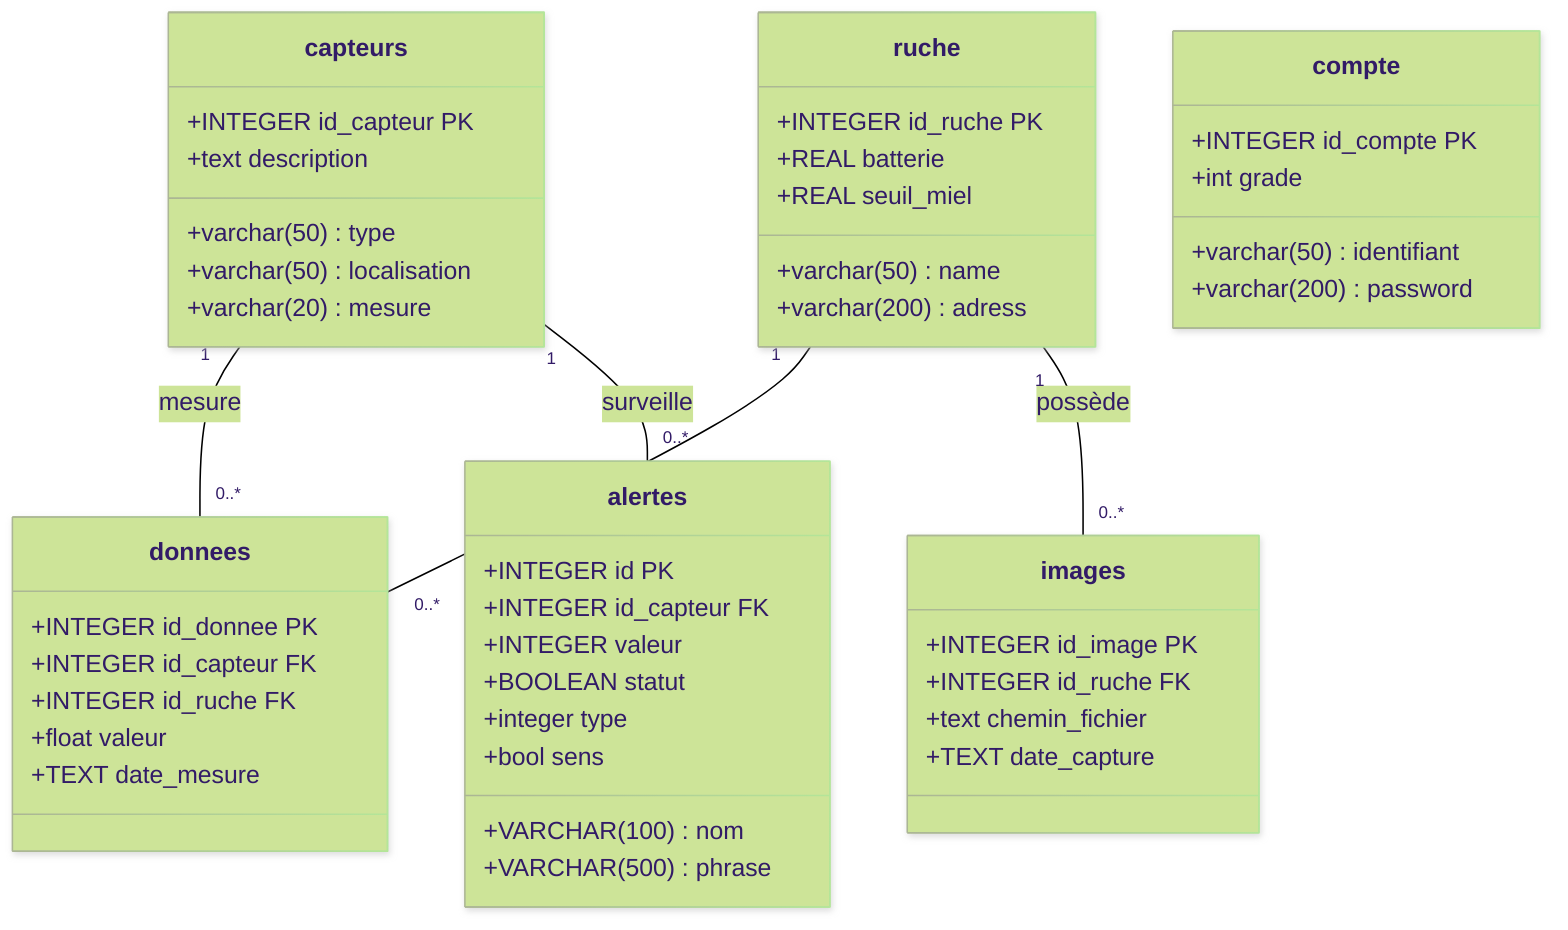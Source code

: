 ---
config:
  theme: forest
  layout: dagre
  look: neo
---
classDiagram
    class capteurs {
        +INTEGER id_capteur PK
        +varchar(50) type
        +varchar(50) localisation
        +text description
        +varchar(20) mesure
    }
    class ruche {
        +INTEGER id_ruche PK
        +varchar(50) name
        +varchar(200) adress
        +REAL batterie
        +REAL seuil_miel
    }
    class donnees {
        +INTEGER id_donnee PK
        +INTEGER id_capteur FK
        +INTEGER id_ruche FK
        +float valeur
        +TEXT date_mesure
    }
    class images {
        +INTEGER id_image PK
        +INTEGER id_ruche FK
        +text chemin_fichier
        +TEXT date_capture
    }
    class compte {
        +INTEGER id_compte PK
        +varchar(50) identifiant
        +varchar(200) password
        +int grade
    }
    class alertes {
        +INTEGER id PK
        +INTEGER id_capteur FK
        +VARCHAR(100) nom
        +VARCHAR(500) phrase
        +INTEGER valeur
        +BOOLEAN statut
        +integer type
        +bool sens
    }
    ruche "1" -- "0..*" donnees : possède
    capteurs "1" -- "0..*" donnees : mesure
    ruche "1" -- "0..*" images : possède
    capteurs "1" -- "0..*" alertes : surveille